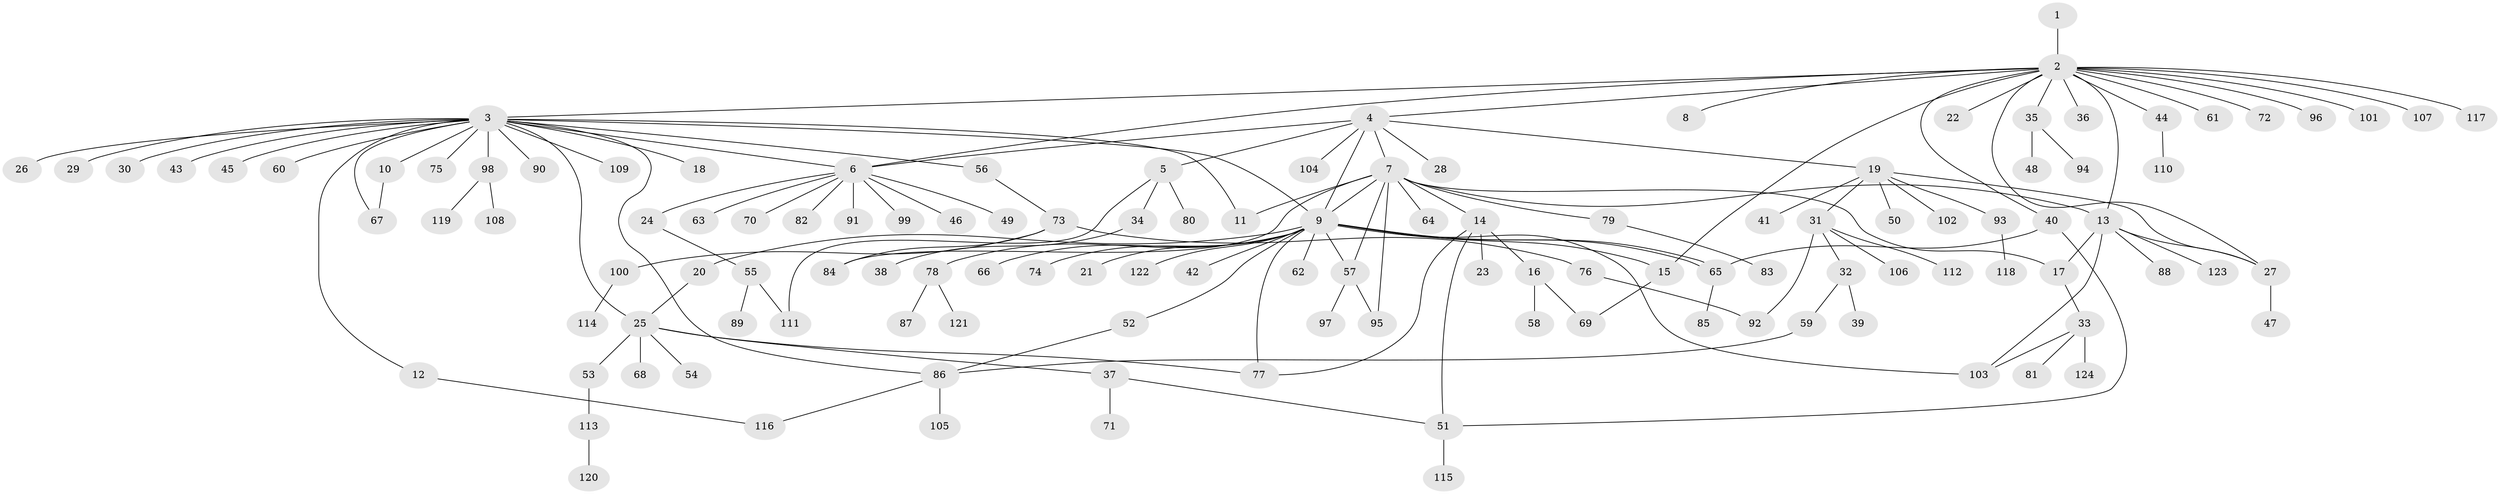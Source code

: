 // coarse degree distribution, {1: 0.6161616161616161, 20: 0.020202020202020204, 7: 0.020202020202020204, 4: 0.050505050505050504, 10: 0.010101010101010102, 15: 0.010101010101010102, 18: 0.010101010101010102, 2: 0.16161616161616163, 6: 0.010101010101010102, 3: 0.08080808080808081, 8: 0.010101010101010102}
// Generated by graph-tools (version 1.1) at 2025/51/02/27/25 19:51:55]
// undirected, 124 vertices, 152 edges
graph export_dot {
graph [start="1"]
  node [color=gray90,style=filled];
  1;
  2;
  3;
  4;
  5;
  6;
  7;
  8;
  9;
  10;
  11;
  12;
  13;
  14;
  15;
  16;
  17;
  18;
  19;
  20;
  21;
  22;
  23;
  24;
  25;
  26;
  27;
  28;
  29;
  30;
  31;
  32;
  33;
  34;
  35;
  36;
  37;
  38;
  39;
  40;
  41;
  42;
  43;
  44;
  45;
  46;
  47;
  48;
  49;
  50;
  51;
  52;
  53;
  54;
  55;
  56;
  57;
  58;
  59;
  60;
  61;
  62;
  63;
  64;
  65;
  66;
  67;
  68;
  69;
  70;
  71;
  72;
  73;
  74;
  75;
  76;
  77;
  78;
  79;
  80;
  81;
  82;
  83;
  84;
  85;
  86;
  87;
  88;
  89;
  90;
  91;
  92;
  93;
  94;
  95;
  96;
  97;
  98;
  99;
  100;
  101;
  102;
  103;
  104;
  105;
  106;
  107;
  108;
  109;
  110;
  111;
  112;
  113;
  114;
  115;
  116;
  117;
  118;
  119;
  120;
  121;
  122;
  123;
  124;
  1 -- 2;
  2 -- 3;
  2 -- 4;
  2 -- 6;
  2 -- 8;
  2 -- 13;
  2 -- 15;
  2 -- 22;
  2 -- 27;
  2 -- 35;
  2 -- 36;
  2 -- 40;
  2 -- 44;
  2 -- 61;
  2 -- 72;
  2 -- 96;
  2 -- 101;
  2 -- 107;
  2 -- 117;
  3 -- 6;
  3 -- 9;
  3 -- 10;
  3 -- 11;
  3 -- 12;
  3 -- 18;
  3 -- 25;
  3 -- 26;
  3 -- 29;
  3 -- 30;
  3 -- 43;
  3 -- 45;
  3 -- 56;
  3 -- 60;
  3 -- 67;
  3 -- 75;
  3 -- 86;
  3 -- 90;
  3 -- 98;
  3 -- 109;
  4 -- 5;
  4 -- 6;
  4 -- 7;
  4 -- 9;
  4 -- 19;
  4 -- 28;
  4 -- 104;
  5 -- 34;
  5 -- 80;
  5 -- 111;
  6 -- 24;
  6 -- 46;
  6 -- 49;
  6 -- 63;
  6 -- 70;
  6 -- 82;
  6 -- 91;
  6 -- 99;
  7 -- 9;
  7 -- 11;
  7 -- 13;
  7 -- 14;
  7 -- 17;
  7 -- 57;
  7 -- 64;
  7 -- 79;
  7 -- 84;
  7 -- 95;
  9 -- 15;
  9 -- 20;
  9 -- 21;
  9 -- 42;
  9 -- 52;
  9 -- 57;
  9 -- 62;
  9 -- 65;
  9 -- 65;
  9 -- 66;
  9 -- 74;
  9 -- 77;
  9 -- 78;
  9 -- 103;
  9 -- 122;
  10 -- 67;
  12 -- 116;
  13 -- 17;
  13 -- 27;
  13 -- 88;
  13 -- 103;
  13 -- 123;
  14 -- 16;
  14 -- 23;
  14 -- 51;
  14 -- 77;
  15 -- 69;
  16 -- 58;
  16 -- 69;
  17 -- 33;
  19 -- 27;
  19 -- 31;
  19 -- 41;
  19 -- 50;
  19 -- 93;
  19 -- 102;
  20 -- 25;
  24 -- 55;
  25 -- 37;
  25 -- 53;
  25 -- 54;
  25 -- 68;
  25 -- 77;
  27 -- 47;
  31 -- 32;
  31 -- 92;
  31 -- 106;
  31 -- 112;
  32 -- 39;
  32 -- 59;
  33 -- 81;
  33 -- 103;
  33 -- 124;
  34 -- 38;
  35 -- 48;
  35 -- 94;
  37 -- 51;
  37 -- 71;
  40 -- 51;
  40 -- 65;
  44 -- 110;
  51 -- 115;
  52 -- 86;
  53 -- 113;
  55 -- 89;
  55 -- 111;
  56 -- 73;
  57 -- 95;
  57 -- 97;
  59 -- 86;
  65 -- 85;
  73 -- 76;
  73 -- 84;
  73 -- 100;
  76 -- 92;
  78 -- 87;
  78 -- 121;
  79 -- 83;
  86 -- 105;
  86 -- 116;
  93 -- 118;
  98 -- 108;
  98 -- 119;
  100 -- 114;
  113 -- 120;
}
